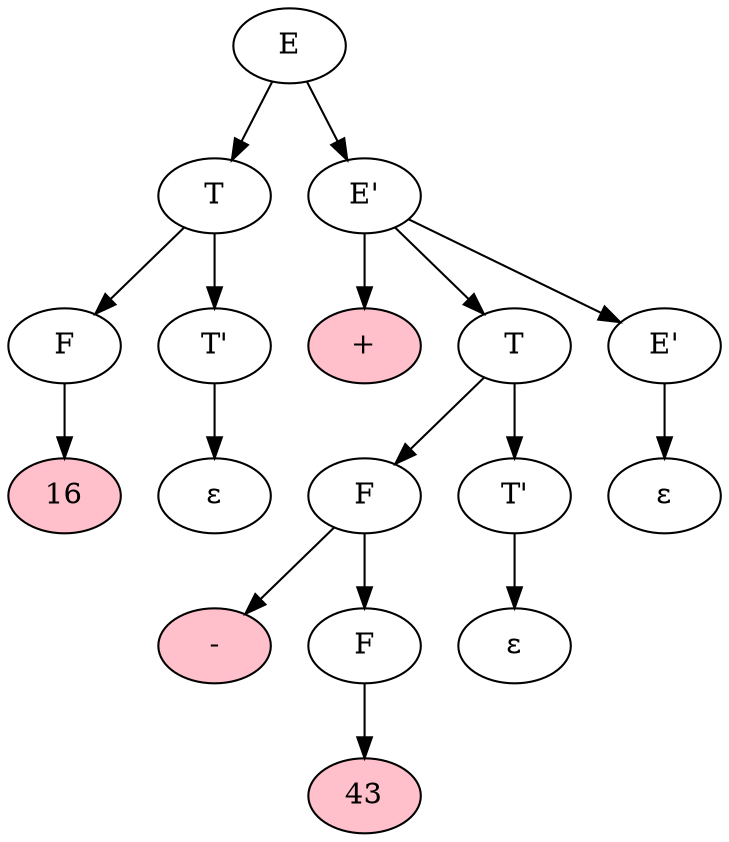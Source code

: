 digraph parseTree {
	v0 [label="E"];
	v1 [label="T"];
	v2 [label="F"];
	v3 [label="16" ; style=filled; fillcolor=pink];
	v2 -> v3
	v4 [label="T'"];
	v5 [label="ε"];
	v4 -> v5
	v1 -> v2
	v1 -> v4
	v6 [label="E'"];
	v7 [label="+" ; style=filled; fillcolor=pink];
	v8 [label="T"];
	v9 [label="F"];
	v10 [label="-" ; style=filled; fillcolor=pink];
	v11 [label="F"];
	v12 [label="43" ; style=filled; fillcolor=pink];
	v11 -> v12
	v9 -> v10
	v9 -> v11
	v13 [label="T'"];
	v14 [label="ε"];
	v13 -> v14
	v8 -> v9
	v8 -> v13
	v15 [label="E'"];
	v16 [label="ε"];
	v15 -> v16
	v6 -> v7
	v6 -> v8
	v6 -> v15
	v0 -> v1
	v0 -> v6
}
